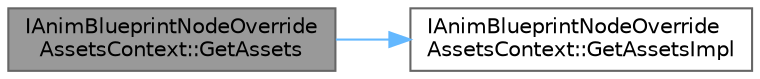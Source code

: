 digraph "IAnimBlueprintNodeOverrideAssetsContext::GetAssets"
{
 // INTERACTIVE_SVG=YES
 // LATEX_PDF_SIZE
  bgcolor="transparent";
  edge [fontname=Helvetica,fontsize=10,labelfontname=Helvetica,labelfontsize=10];
  node [fontname=Helvetica,fontsize=10,shape=box,height=0.2,width=0.4];
  rankdir="LR";
  Node1 [id="Node000001",label="IAnimBlueprintNodeOverride\lAssetsContext::GetAssets",height=0.2,width=0.4,color="gray40", fillcolor="grey60", style="filled", fontcolor="black",tooltip=" "];
  Node1 -> Node2 [id="edge1_Node000001_Node000002",color="steelblue1",style="solid",tooltip=" "];
  Node2 [id="Node000002",label="IAnimBlueprintNodeOverride\lAssetsContext::GetAssetsImpl",height=0.2,width=0.4,color="grey40", fillcolor="white", style="filled",URL="$d3/db3/classIAnimBlueprintNodeOverrideAssetsContext.html#a195244a0f3f6ac01fc01ccf62e3386d7",tooltip=" "];
}
